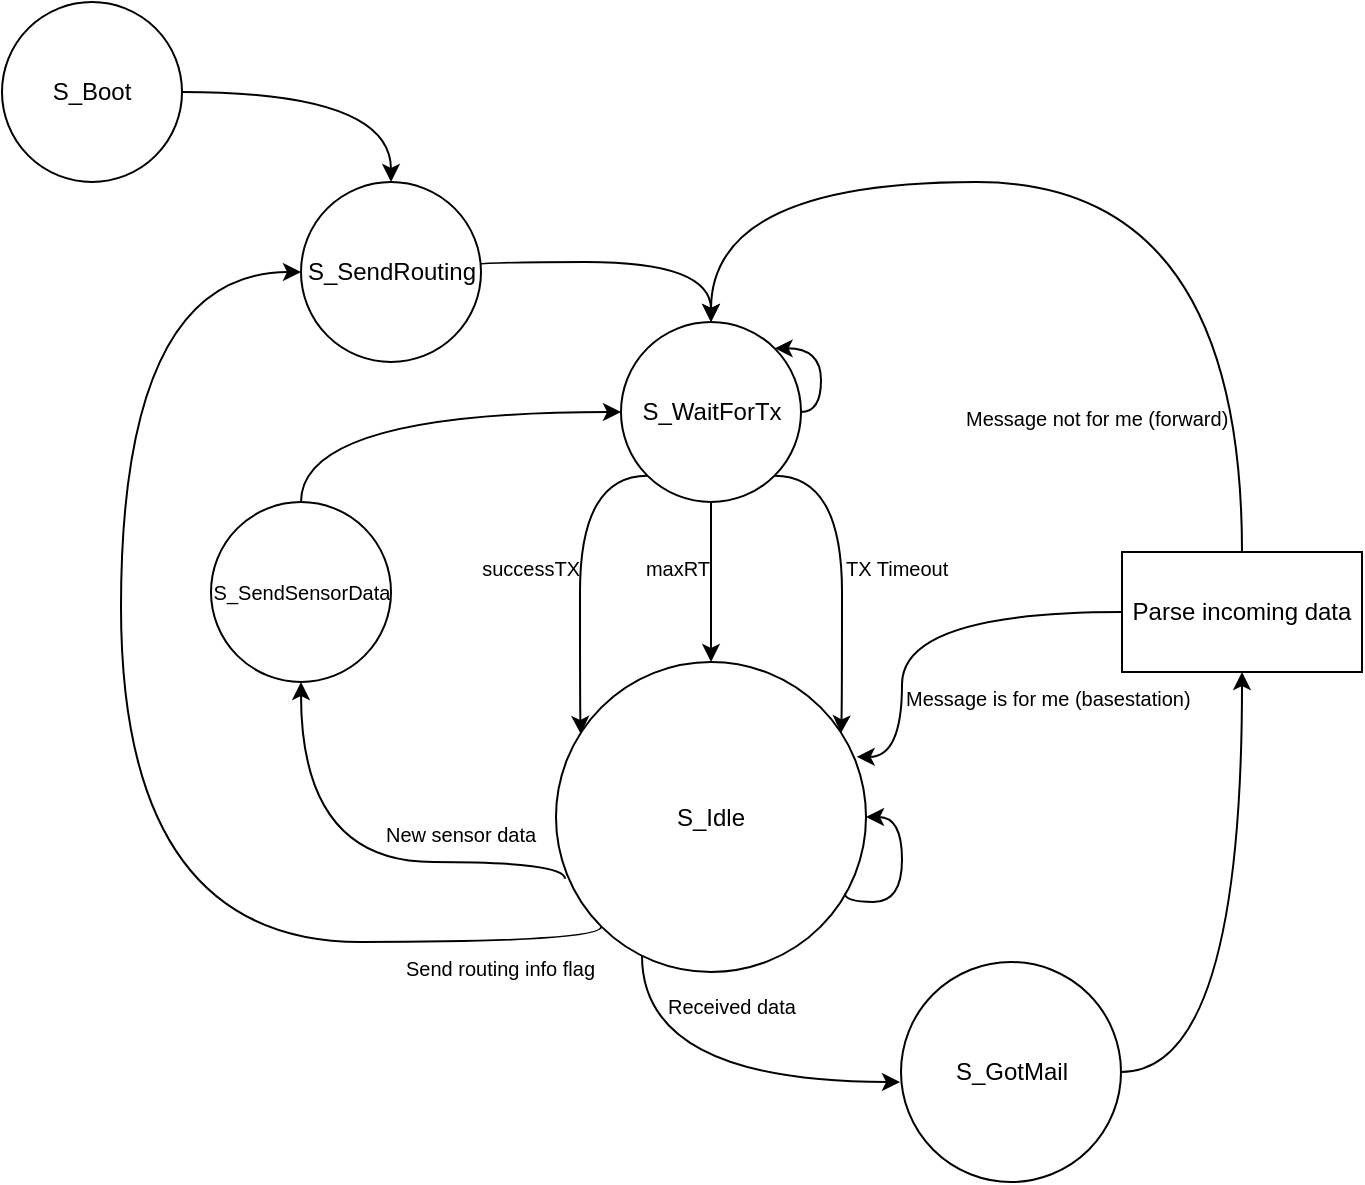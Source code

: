 <mxfile version="12.1.1" type="google" pages="1"><diagram id="L45q4B6mYsHGazy5m617" name="Page-1"><mxGraphModel dx="453" dy="212" grid="1" gridSize="10" guides="1" tooltips="1" connect="1" arrows="1" fold="1" page="1" pageScale="1" pageWidth="850" pageHeight="1100" math="0" shadow="0"><root><mxCell id="0"/><mxCell id="1" parent="0"/><mxCell id="G0trvOBWktWDZYJsGOl8-15" style="edgeStyle=orthogonalEdgeStyle;curved=1;orthogonalLoop=1;jettySize=auto;html=1;exitX=1;exitY=0.5;exitDx=0;exitDy=0;entryX=0.5;entryY=0;entryDx=0;entryDy=0;" parent="1" source="G0trvOBWktWDZYJsGOl8-5" target="G0trvOBWktWDZYJsGOl8-6" edge="1"><mxGeometry relative="1" as="geometry"><Array as="points"><mxPoint x="205" y="55"/></Array></mxGeometry></mxCell><mxCell id="G0trvOBWktWDZYJsGOl8-5" value="S_Boot" style="ellipse;whiteSpace=wrap;html=1;aspect=fixed;" parent="1" vertex="1"><mxGeometry x="10" y="10" width="90" height="90" as="geometry"/></mxCell><mxCell id="G0trvOBWktWDZYJsGOl8-14" style="edgeStyle=orthogonalEdgeStyle;curved=1;orthogonalLoop=1;jettySize=auto;html=1;exitX=1;exitY=0.5;exitDx=0;exitDy=0;entryX=0.5;entryY=0;entryDx=0;entryDy=0;" parent="1" source="G0trvOBWktWDZYJsGOl8-6" target="8XMVzVa7cFJ1t_8EjQC0-1" edge="1"><mxGeometry relative="1" as="geometry"><mxPoint x="269.5" y="300" as="targetPoint"/><Array as="points"><mxPoint x="239.5" y="140"/><mxPoint x="364.5" y="140"/></Array></mxGeometry></mxCell><mxCell id="G0trvOBWktWDZYJsGOl8-6" value="S_SendRouting" style="ellipse;whiteSpace=wrap;html=1;aspect=fixed;" parent="1" vertex="1"><mxGeometry x="159.5" y="100" width="90" height="90" as="geometry"/></mxCell><mxCell id="G0trvOBWktWDZYJsGOl8-19" style="edgeStyle=orthogonalEdgeStyle;curved=1;orthogonalLoop=1;jettySize=auto;html=1;exitX=1;exitY=0.5;exitDx=0;exitDy=0;entryX=0.5;entryY=1;entryDx=0;entryDy=0;" parent="1" source="G0trvOBWktWDZYJsGOl8-8" target="8XMVzVa7cFJ1t_8EjQC0-27" edge="1"><mxGeometry relative="1" as="geometry"><mxPoint x="379.833" y="535" as="targetPoint"/></mxGeometry></mxCell><mxCell id="G0trvOBWktWDZYJsGOl8-8" value="S_GotMail" style="ellipse;whiteSpace=wrap;html=1;aspect=fixed;" parent="1" vertex="1"><mxGeometry x="459.5" y="490" width="110" height="110" as="geometry"/></mxCell><mxCell id="8XMVzVa7cFJ1t_8EjQC0-5" style="edgeStyle=orthogonalEdgeStyle;curved=1;rounded=1;orthogonalLoop=1;jettySize=auto;html=1;exitX=0.5;exitY=1;exitDx=0;exitDy=0;entryX=0.5;entryY=0;entryDx=0;entryDy=0;" parent="1" source="8XMVzVa7cFJ1t_8EjQC0-1" target="8XMVzVa7cFJ1t_8EjQC0-2" edge="1"><mxGeometry relative="1" as="geometry"/></mxCell><mxCell id="8XMVzVa7cFJ1t_8EjQC0-9" style="edgeStyle=orthogonalEdgeStyle;curved=1;rounded=1;orthogonalLoop=1;jettySize=auto;html=1;exitX=1;exitY=1;exitDx=0;exitDy=0;entryX=0.919;entryY=0.23;entryDx=0;entryDy=0;entryPerimeter=0;" parent="1" source="8XMVzVa7cFJ1t_8EjQC0-1" target="8XMVzVa7cFJ1t_8EjQC0-2" edge="1"><mxGeometry relative="1" as="geometry"><Array as="points"><mxPoint x="430" y="247"/><mxPoint x="430" y="363"/></Array></mxGeometry></mxCell><mxCell id="8XMVzVa7cFJ1t_8EjQC0-10" style="edgeStyle=orthogonalEdgeStyle;curved=1;rounded=1;orthogonalLoop=1;jettySize=auto;html=1;exitX=0;exitY=1;exitDx=0;exitDy=0;entryX=0.08;entryY=0.232;entryDx=0;entryDy=0;entryPerimeter=0;" parent="1" source="8XMVzVa7cFJ1t_8EjQC0-1" target="8XMVzVa7cFJ1t_8EjQC0-2" edge="1"><mxGeometry relative="1" as="geometry"><Array as="points"><mxPoint x="299" y="247"/><mxPoint x="299" y="363"/></Array></mxGeometry></mxCell><mxCell id="8XMVzVa7cFJ1t_8EjQC0-1" value="S_WaitForTx" style="ellipse;whiteSpace=wrap;html=1;aspect=fixed;" parent="1" vertex="1"><mxGeometry x="319.5" y="170" width="90" height="90" as="geometry"/></mxCell><mxCell id="8XMVzVa7cFJ1t_8EjQC0-21" style="edgeStyle=orthogonalEdgeStyle;curved=1;rounded=1;orthogonalLoop=1;jettySize=auto;html=1;exitX=0.029;exitY=0.699;exitDx=0;exitDy=0;entryX=0.5;entryY=1;entryDx=0;entryDy=0;fontSize=10;exitPerimeter=0;" parent="1" source="8XMVzVa7cFJ1t_8EjQC0-2" target="8XMVzVa7cFJ1t_8EjQC0-22" edge="1"><mxGeometry relative="1" as="geometry"><Array as="points"><mxPoint x="291.5" y="440"/><mxPoint x="159.5" y="440"/></Array></mxGeometry></mxCell><mxCell id="8XMVzVa7cFJ1t_8EjQC0-24" style="edgeStyle=orthogonalEdgeStyle;curved=1;rounded=1;orthogonalLoop=1;jettySize=auto;html=1;fontSize=10;" parent="1" source="8XMVzVa7cFJ1t_8EjQC0-2" edge="1"><mxGeometry relative="1" as="geometry"><Array as="points"><mxPoint x="330" y="550"/><mxPoint x="459" y="550"/></Array><mxPoint x="459" y="550" as="targetPoint"/></mxGeometry></mxCell><mxCell id="8XMVzVa7cFJ1t_8EjQC0-25" style="edgeStyle=orthogonalEdgeStyle;curved=1;rounded=1;orthogonalLoop=1;jettySize=auto;html=1;exitX=0;exitY=1;exitDx=0;exitDy=0;entryX=0;entryY=0.5;entryDx=0;entryDy=0;fontSize=10;" parent="1" source="8XMVzVa7cFJ1t_8EjQC0-2" target="G0trvOBWktWDZYJsGOl8-6" edge="1"><mxGeometry relative="1" as="geometry"><Array as="points"><mxPoint x="309.5" y="480"/><mxPoint x="69.5" y="480"/><mxPoint x="69.5" y="145"/></Array></mxGeometry></mxCell><mxCell id="8XMVzVa7cFJ1t_8EjQC0-2" value="&lt;div&gt;S_Idle&lt;/div&gt;" style="ellipse;whiteSpace=wrap;html=1;aspect=fixed;" parent="1" vertex="1"><mxGeometry x="287" y="340" width="155" height="155" as="geometry"/></mxCell><mxCell id="8XMVzVa7cFJ1t_8EjQC0-11" value="successTX" style="text;html=1;resizable=0;points=[];autosize=1;align=right;verticalAlign=top;spacingTop=-4;fontSize=10;" parent="1" vertex="1"><mxGeometry x="239.5" y="285" width="60" height="10" as="geometry"/></mxCell><mxCell id="8XMVzVa7cFJ1t_8EjQC0-12" value="maxRT" style="text;html=1;resizable=0;points=[];autosize=1;align=right;verticalAlign=top;spacingTop=-4;fontSize=10;" parent="1" vertex="1"><mxGeometry x="314.5" y="285" width="50" height="20" as="geometry"/></mxCell><mxCell id="8XMVzVa7cFJ1t_8EjQC0-13" value="TX Timeout" style="text;html=1;resizable=0;points=[];autosize=1;align=left;verticalAlign=top;spacingTop=-4;fontSize=10;" parent="1" vertex="1"><mxGeometry x="429.5" y="285" width="70" height="10" as="geometry"/></mxCell><mxCell id="8XMVzVa7cFJ1t_8EjQC0-20" style="edgeStyle=orthogonalEdgeStyle;curved=1;rounded=1;orthogonalLoop=1;jettySize=auto;html=1;exitX=1;exitY=0.5;exitDx=0;exitDy=0;entryX=1;entryY=0;entryDx=0;entryDy=0;fontSize=10;" parent="1" source="8XMVzVa7cFJ1t_8EjQC0-1" target="8XMVzVa7cFJ1t_8EjQC0-1" edge="1"><mxGeometry relative="1" as="geometry"><Array as="points"><mxPoint x="419.5" y="215"/><mxPoint x="419.5" y="183"/></Array></mxGeometry></mxCell><mxCell id="8XMVzVa7cFJ1t_8EjQC0-26" style="edgeStyle=orthogonalEdgeStyle;curved=1;rounded=1;orthogonalLoop=1;jettySize=auto;html=1;exitX=0.5;exitY=0;exitDx=0;exitDy=0;entryX=0;entryY=0.5;entryDx=0;entryDy=0;fontSize=10;" parent="1" source="8XMVzVa7cFJ1t_8EjQC0-22" target="8XMVzVa7cFJ1t_8EjQC0-1" edge="1"><mxGeometry relative="1" as="geometry"><Array as="points"><mxPoint x="159.5" y="215"/></Array></mxGeometry></mxCell><mxCell id="8XMVzVa7cFJ1t_8EjQC0-22" value="&lt;div&gt;&lt;font style=&quot;font-size: 10px&quot;&gt;S_SendSensorData&lt;/font&gt;&lt;/div&gt;" style="ellipse;whiteSpace=wrap;html=1;aspect=fixed;" parent="1" vertex="1"><mxGeometry x="114.5" y="260" width="90" height="90" as="geometry"/></mxCell><mxCell id="8XMVzVa7cFJ1t_8EjQC0-28" value="" style="edgeStyle=orthogonalEdgeStyle;curved=1;rounded=1;orthogonalLoop=1;jettySize=auto;exitX=0.5;exitY=0;exitDx=0;exitDy=0;entryX=0.5;entryY=0;entryDx=0;entryDy=0;fontSize=10;" parent="1" source="8XMVzVa7cFJ1t_8EjQC0-27" target="8XMVzVa7cFJ1t_8EjQC0-1" edge="1"><mxGeometry relative="1" as="geometry"><Array as="points"><mxPoint x="630" y="100"/><mxPoint x="365" y="100"/></Array></mxGeometry></mxCell><mxCell id="8XMVzVa7cFJ1t_8EjQC0-29" style="edgeStyle=orthogonalEdgeStyle;curved=1;rounded=1;orthogonalLoop=1;jettySize=auto;html=0;exitX=0;exitY=0.5;exitDx=0;exitDy=0;fontSize=10;entryX=0.97;entryY=0.306;entryDx=0;entryDy=0;entryPerimeter=0;" parent="1" source="8XMVzVa7cFJ1t_8EjQC0-27" target="8XMVzVa7cFJ1t_8EjQC0-2" edge="1"><mxGeometry relative="1" as="geometry"><Array as="points"><mxPoint x="460" y="315"/><mxPoint x="460" y="387"/></Array><mxPoint x="419.5" y="473" as="targetPoint"/></mxGeometry></mxCell><mxCell id="8XMVzVa7cFJ1t_8EjQC0-27" value="&lt;font style=&quot;font-size: 12px&quot;&gt;Parse incoming data&lt;/font&gt;" style="rounded=0;whiteSpace=wrap;html=1;fontSize=10;align=center;" parent="1" vertex="1"><mxGeometry x="570" y="285" width="120" height="60" as="geometry"/></mxCell><mxCell id="pWb039F73N1b3w3qW1rP-1" value="Send routing info flag" style="text;html=1;resizable=0;points=[];autosize=1;align=left;verticalAlign=top;spacingTop=-4;fontSize=10;" vertex="1" parent="1"><mxGeometry x="209.5" y="485" width="110" height="10" as="geometry"/></mxCell><mxCell id="pWb039F73N1b3w3qW1rP-2" value="New sensor data" style="text;html=1;resizable=0;points=[];autosize=1;align=left;verticalAlign=top;spacingTop=-4;fontSize=10;" vertex="1" parent="1"><mxGeometry x="199.5" y="417.5" width="90" height="10" as="geometry"/></mxCell><mxCell id="pWb039F73N1b3w3qW1rP-3" value="Received data" style="text;html=1;resizable=0;points=[];autosize=1;align=left;verticalAlign=top;spacingTop=-4;fontSize=10;" vertex="1" parent="1"><mxGeometry x="340.5" y="504" width="80" height="10" as="geometry"/></mxCell><mxCell id="pWb039F73N1b3w3qW1rP-4" value="Message not for me (forward)" style="text;html=1;resizable=0;points=[];autosize=1;align=left;verticalAlign=top;spacingTop=-4;fontSize=10;" vertex="1" parent="1"><mxGeometry x="490" y="210" width="150" height="10" as="geometry"/></mxCell><mxCell id="pWb039F73N1b3w3qW1rP-5" value="Message is for me (basestation)" style="text;html=1;resizable=0;points=[];autosize=1;align=left;verticalAlign=top;spacingTop=-4;fontSize=10;" vertex="1" parent="1"><mxGeometry x="459.5" y="350" width="160" height="10" as="geometry"/></mxCell><mxCell id="pWb039F73N1b3w3qW1rP-9" style="edgeStyle=orthogonalEdgeStyle;curved=1;rounded=1;orthogonalLoop=1;jettySize=auto;html=0;exitX=0.932;exitY=0.747;exitDx=0;exitDy=0;entryX=1;entryY=0.5;entryDx=0;entryDy=0;fontSize=10;exitPerimeter=0;" edge="1" parent="1" source="8XMVzVa7cFJ1t_8EjQC0-2" target="8XMVzVa7cFJ1t_8EjQC0-2"><mxGeometry relative="1" as="geometry"><Array as="points"><mxPoint x="431" y="460"/><mxPoint x="460" y="460"/><mxPoint x="460" y="418"/></Array></mxGeometry></mxCell></root></mxGraphModel></diagram></mxfile>